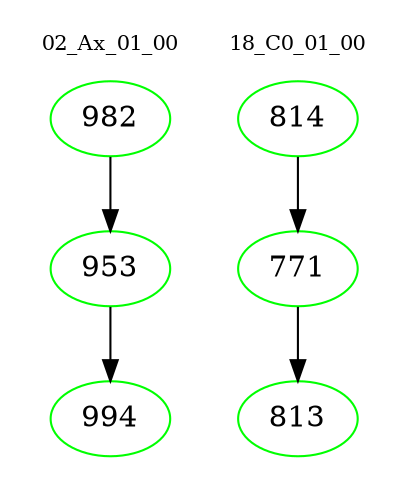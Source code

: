digraph{
subgraph cluster_0 {
color = white
label = "02_Ax_01_00";
fontsize=10;
T0_982 [label="982", color="green"]
T0_982 -> T0_953 [color="black"]
T0_953 [label="953", color="green"]
T0_953 -> T0_994 [color="black"]
T0_994 [label="994", color="green"]
}
subgraph cluster_1 {
color = white
label = "18_C0_01_00";
fontsize=10;
T1_814 [label="814", color="green"]
T1_814 -> T1_771 [color="black"]
T1_771 [label="771", color="green"]
T1_771 -> T1_813 [color="black"]
T1_813 [label="813", color="green"]
}
}
